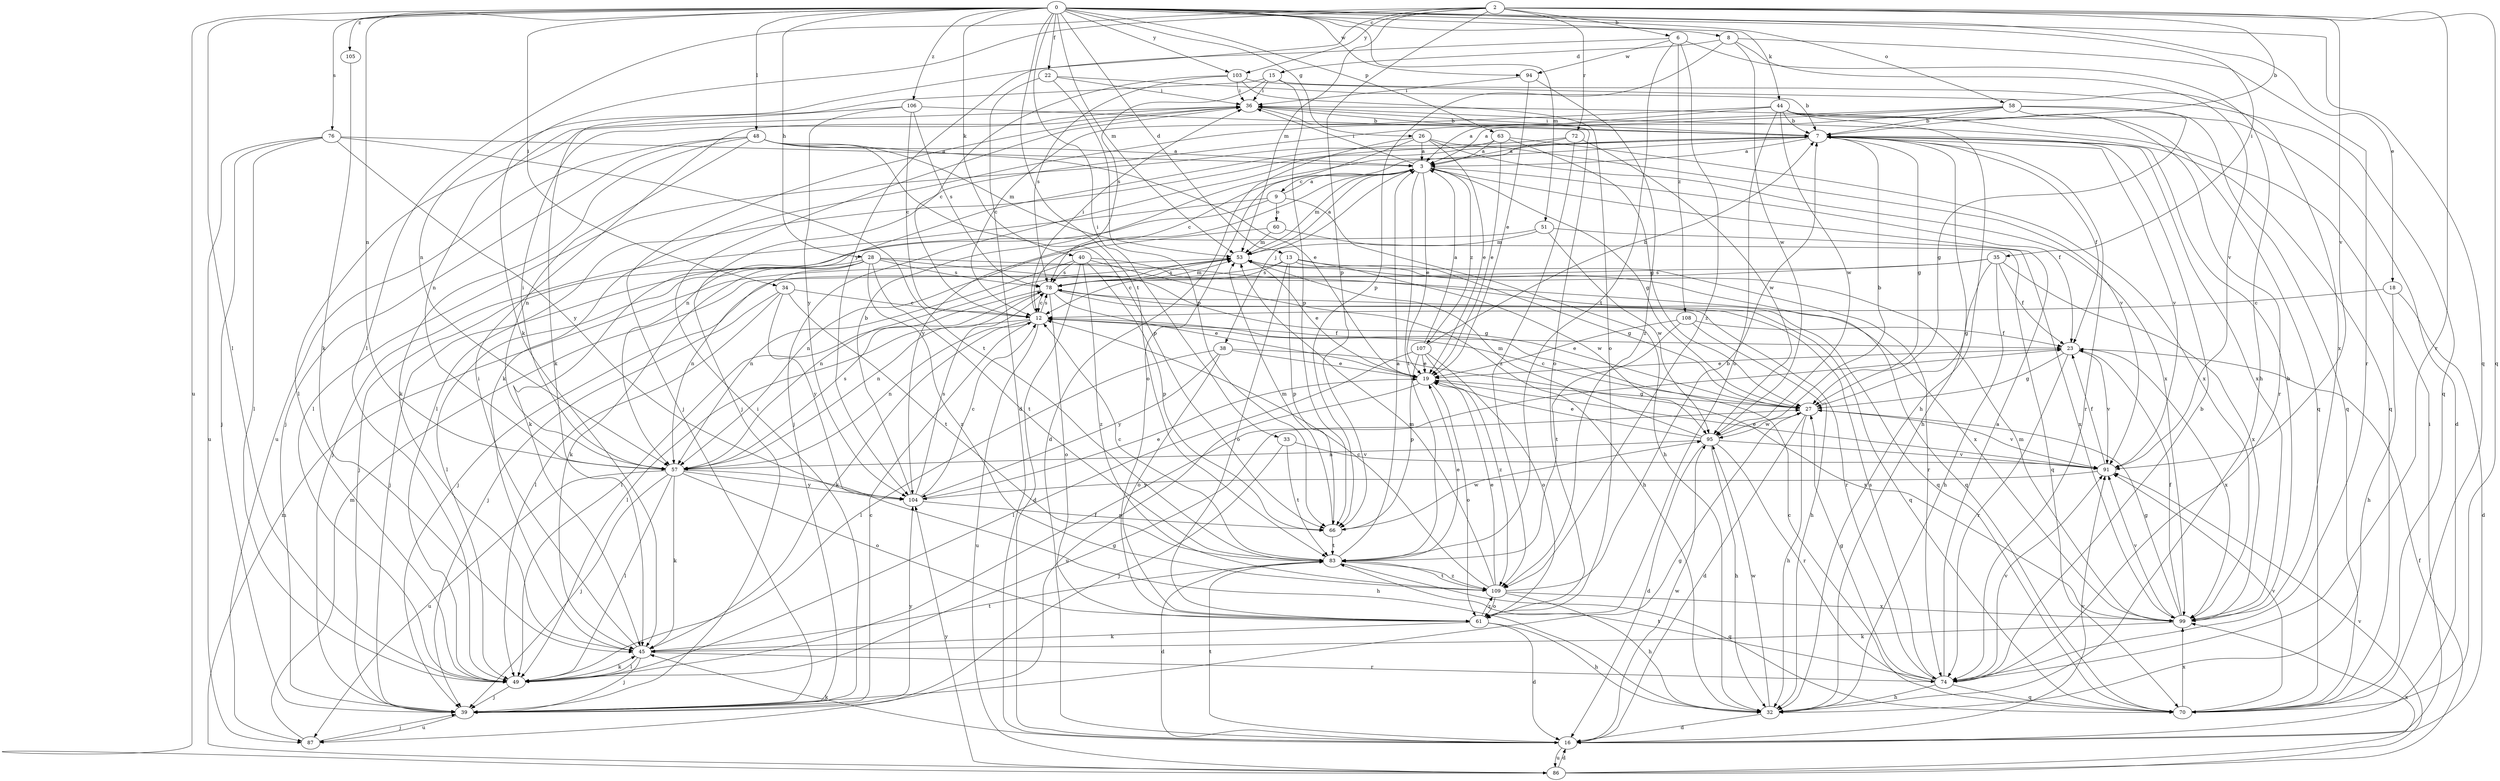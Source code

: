 strict digraph  {
0;
2;
3;
6;
7;
8;
9;
12;
13;
15;
16;
18;
19;
22;
23;
26;
27;
28;
32;
33;
34;
35;
36;
38;
39;
40;
44;
45;
48;
49;
51;
53;
57;
58;
60;
61;
63;
66;
70;
72;
74;
76;
78;
83;
86;
87;
91;
94;
95;
99;
103;
104;
105;
106;
107;
108;
109;
0 -> 8  [label=c];
0 -> 13  [label=d];
0 -> 18  [label=e];
0 -> 22  [label=f];
0 -> 26  [label=g];
0 -> 28  [label=h];
0 -> 33  [label=i];
0 -> 34  [label=i];
0 -> 35  [label=i];
0 -> 40  [label=k];
0 -> 44  [label=k];
0 -> 48  [label=l];
0 -> 49  [label=l];
0 -> 51  [label=m];
0 -> 53  [label=m];
0 -> 57  [label=n];
0 -> 58  [label=o];
0 -> 63  [label=p];
0 -> 70  [label=q];
0 -> 76  [label=s];
0 -> 83  [label=t];
0 -> 86  [label=u];
0 -> 94  [label=w];
0 -> 103  [label=y];
0 -> 105  [label=z];
0 -> 106  [label=z];
2 -> 6  [label=b];
2 -> 7  [label=b];
2 -> 45  [label=k];
2 -> 49  [label=l];
2 -> 53  [label=m];
2 -> 66  [label=p];
2 -> 70  [label=q];
2 -> 72  [label=r];
2 -> 74  [label=r];
2 -> 91  [label=v];
2 -> 103  [label=y];
2 -> 104  [label=y];
3 -> 9  [label=c];
3 -> 19  [label=e];
3 -> 23  [label=f];
3 -> 27  [label=g];
3 -> 36  [label=i];
3 -> 38  [label=j];
3 -> 53  [label=m];
3 -> 83  [label=t];
3 -> 104  [label=y];
3 -> 107  [label=z];
6 -> 32  [label=h];
6 -> 57  [label=n];
6 -> 83  [label=t];
6 -> 94  [label=w];
6 -> 108  [label=z];
6 -> 109  [label=z];
7 -> 3  [label=a];
7 -> 12  [label=c];
7 -> 23  [label=f];
7 -> 27  [label=g];
7 -> 32  [label=h];
7 -> 36  [label=i];
7 -> 39  [label=j];
7 -> 49  [label=l];
7 -> 74  [label=r];
7 -> 91  [label=v];
7 -> 99  [label=x];
8 -> 15  [label=d];
8 -> 66  [label=p];
8 -> 74  [label=r];
8 -> 91  [label=v];
8 -> 95  [label=w];
9 -> 3  [label=a];
9 -> 32  [label=h];
9 -> 39  [label=j];
9 -> 45  [label=k];
9 -> 60  [label=o];
12 -> 23  [label=f];
12 -> 36  [label=i];
12 -> 45  [label=k];
12 -> 49  [label=l];
12 -> 57  [label=n];
12 -> 78  [label=s];
12 -> 86  [label=u];
13 -> 27  [label=g];
13 -> 57  [label=n];
13 -> 61  [label=o];
13 -> 66  [label=p];
13 -> 74  [label=r];
13 -> 78  [label=s];
13 -> 95  [label=w];
15 -> 36  [label=i];
15 -> 45  [label=k];
15 -> 66  [label=p];
15 -> 70  [label=q];
15 -> 78  [label=s];
16 -> 36  [label=i];
16 -> 45  [label=k];
16 -> 83  [label=t];
16 -> 86  [label=u];
16 -> 91  [label=v];
16 -> 95  [label=w];
18 -> 12  [label=c];
18 -> 16  [label=d];
18 -> 32  [label=h];
19 -> 27  [label=g];
19 -> 61  [label=o];
19 -> 87  [label=u];
22 -> 7  [label=b];
22 -> 16  [label=d];
22 -> 36  [label=i];
22 -> 66  [label=p];
23 -> 19  [label=e];
23 -> 27  [label=g];
23 -> 74  [label=r];
23 -> 91  [label=v];
23 -> 99  [label=x];
26 -> 3  [label=a];
26 -> 16  [label=d];
26 -> 19  [label=e];
26 -> 61  [label=o];
26 -> 91  [label=v];
26 -> 99  [label=x];
27 -> 12  [label=c];
27 -> 16  [label=d];
27 -> 32  [label=h];
27 -> 91  [label=v];
27 -> 95  [label=w];
28 -> 27  [label=g];
28 -> 39  [label=j];
28 -> 45  [label=k];
28 -> 49  [label=l];
28 -> 57  [label=n];
28 -> 78  [label=s];
28 -> 83  [label=t];
28 -> 99  [label=x];
28 -> 109  [label=z];
32 -> 16  [label=d];
32 -> 95  [label=w];
33 -> 39  [label=j];
33 -> 83  [label=t];
33 -> 91  [label=v];
34 -> 12  [label=c];
34 -> 39  [label=j];
34 -> 49  [label=l];
34 -> 83  [label=t];
34 -> 104  [label=y];
35 -> 12  [label=c];
35 -> 23  [label=f];
35 -> 27  [label=g];
35 -> 32  [label=h];
35 -> 78  [label=s];
35 -> 99  [label=x];
36 -> 7  [label=b];
36 -> 39  [label=j];
36 -> 49  [label=l];
36 -> 61  [label=o];
36 -> 70  [label=q];
38 -> 19  [label=e];
38 -> 49  [label=l];
38 -> 61  [label=o];
38 -> 99  [label=x];
38 -> 104  [label=y];
39 -> 12  [label=c];
39 -> 27  [label=g];
39 -> 36  [label=i];
39 -> 87  [label=u];
39 -> 104  [label=y];
40 -> 16  [label=d];
40 -> 32  [label=h];
40 -> 57  [label=n];
40 -> 66  [label=p];
40 -> 70  [label=q];
40 -> 78  [label=s];
40 -> 109  [label=z];
44 -> 3  [label=a];
44 -> 7  [label=b];
44 -> 12  [label=c];
44 -> 32  [label=h];
44 -> 61  [label=o];
44 -> 70  [label=q];
44 -> 74  [label=r];
44 -> 95  [label=w];
45 -> 36  [label=i];
45 -> 39  [label=j];
45 -> 49  [label=l];
45 -> 74  [label=r];
45 -> 83  [label=t];
48 -> 3  [label=a];
48 -> 19  [label=e];
48 -> 39  [label=j];
48 -> 45  [label=k];
48 -> 53  [label=m];
48 -> 57  [label=n];
48 -> 66  [label=p];
48 -> 87  [label=u];
49 -> 23  [label=f];
49 -> 27  [label=g];
49 -> 39  [label=j];
49 -> 45  [label=k];
51 -> 39  [label=j];
51 -> 53  [label=m];
51 -> 95  [label=w];
51 -> 99  [label=x];
53 -> 3  [label=a];
53 -> 19  [label=e];
53 -> 39  [label=j];
53 -> 70  [label=q];
53 -> 78  [label=s];
57 -> 32  [label=h];
57 -> 36  [label=i];
57 -> 39  [label=j];
57 -> 45  [label=k];
57 -> 49  [label=l];
57 -> 61  [label=o];
57 -> 78  [label=s];
57 -> 87  [label=u];
57 -> 104  [label=y];
58 -> 3  [label=a];
58 -> 7  [label=b];
58 -> 16  [label=d];
58 -> 27  [label=g];
58 -> 39  [label=j];
58 -> 45  [label=k];
58 -> 70  [label=q];
60 -> 53  [label=m];
60 -> 57  [label=n];
60 -> 70  [label=q];
61 -> 16  [label=d];
61 -> 32  [label=h];
61 -> 45  [label=k];
61 -> 109  [label=z];
63 -> 3  [label=a];
63 -> 19  [label=e];
63 -> 27  [label=g];
63 -> 49  [label=l];
63 -> 99  [label=x];
66 -> 53  [label=m];
66 -> 83  [label=t];
66 -> 95  [label=w];
70 -> 12  [label=c];
70 -> 91  [label=v];
70 -> 99  [label=x];
72 -> 3  [label=a];
72 -> 57  [label=n];
72 -> 95  [label=w];
72 -> 109  [label=z];
74 -> 3  [label=a];
74 -> 7  [label=b];
74 -> 27  [label=g];
74 -> 32  [label=h];
74 -> 70  [label=q];
74 -> 78  [label=s];
74 -> 83  [label=t];
74 -> 91  [label=v];
76 -> 3  [label=a];
76 -> 39  [label=j];
76 -> 49  [label=l];
76 -> 83  [label=t];
76 -> 87  [label=u];
76 -> 104  [label=y];
78 -> 12  [label=c];
78 -> 19  [label=e];
78 -> 49  [label=l];
78 -> 53  [label=m];
78 -> 57  [label=n];
78 -> 61  [label=o];
78 -> 70  [label=q];
78 -> 74  [label=r];
83 -> 3  [label=a];
83 -> 12  [label=c];
83 -> 16  [label=d];
83 -> 19  [label=e];
83 -> 70  [label=q];
83 -> 109  [label=z];
86 -> 16  [label=d];
86 -> 23  [label=f];
86 -> 53  [label=m];
86 -> 91  [label=v];
86 -> 99  [label=x];
86 -> 104  [label=y];
87 -> 39  [label=j];
87 -> 53  [label=m];
91 -> 19  [label=e];
91 -> 23  [label=f];
91 -> 104  [label=y];
94 -> 19  [label=e];
94 -> 36  [label=i];
94 -> 109  [label=z];
95 -> 7  [label=b];
95 -> 16  [label=d];
95 -> 19  [label=e];
95 -> 32  [label=h];
95 -> 53  [label=m];
95 -> 57  [label=n];
95 -> 74  [label=r];
95 -> 91  [label=v];
99 -> 7  [label=b];
99 -> 23  [label=f];
99 -> 27  [label=g];
99 -> 45  [label=k];
99 -> 53  [label=m];
99 -> 91  [label=v];
103 -> 12  [label=c];
103 -> 36  [label=i];
103 -> 61  [label=o];
103 -> 78  [label=s];
103 -> 99  [label=x];
104 -> 7  [label=b];
104 -> 12  [label=c];
104 -> 19  [label=e];
104 -> 66  [label=p];
104 -> 78  [label=s];
105 -> 45  [label=k];
106 -> 7  [label=b];
106 -> 12  [label=c];
106 -> 57  [label=n];
106 -> 78  [label=s];
106 -> 104  [label=y];
107 -> 3  [label=a];
107 -> 7  [label=b];
107 -> 19  [label=e];
107 -> 49  [label=l];
107 -> 61  [label=o];
107 -> 66  [label=p];
107 -> 109  [label=z];
108 -> 19  [label=e];
108 -> 23  [label=f];
108 -> 32  [label=h];
108 -> 83  [label=t];
109 -> 7  [label=b];
109 -> 12  [label=c];
109 -> 19  [label=e];
109 -> 32  [label=h];
109 -> 53  [label=m];
109 -> 61  [label=o];
109 -> 83  [label=t];
109 -> 99  [label=x];
}
